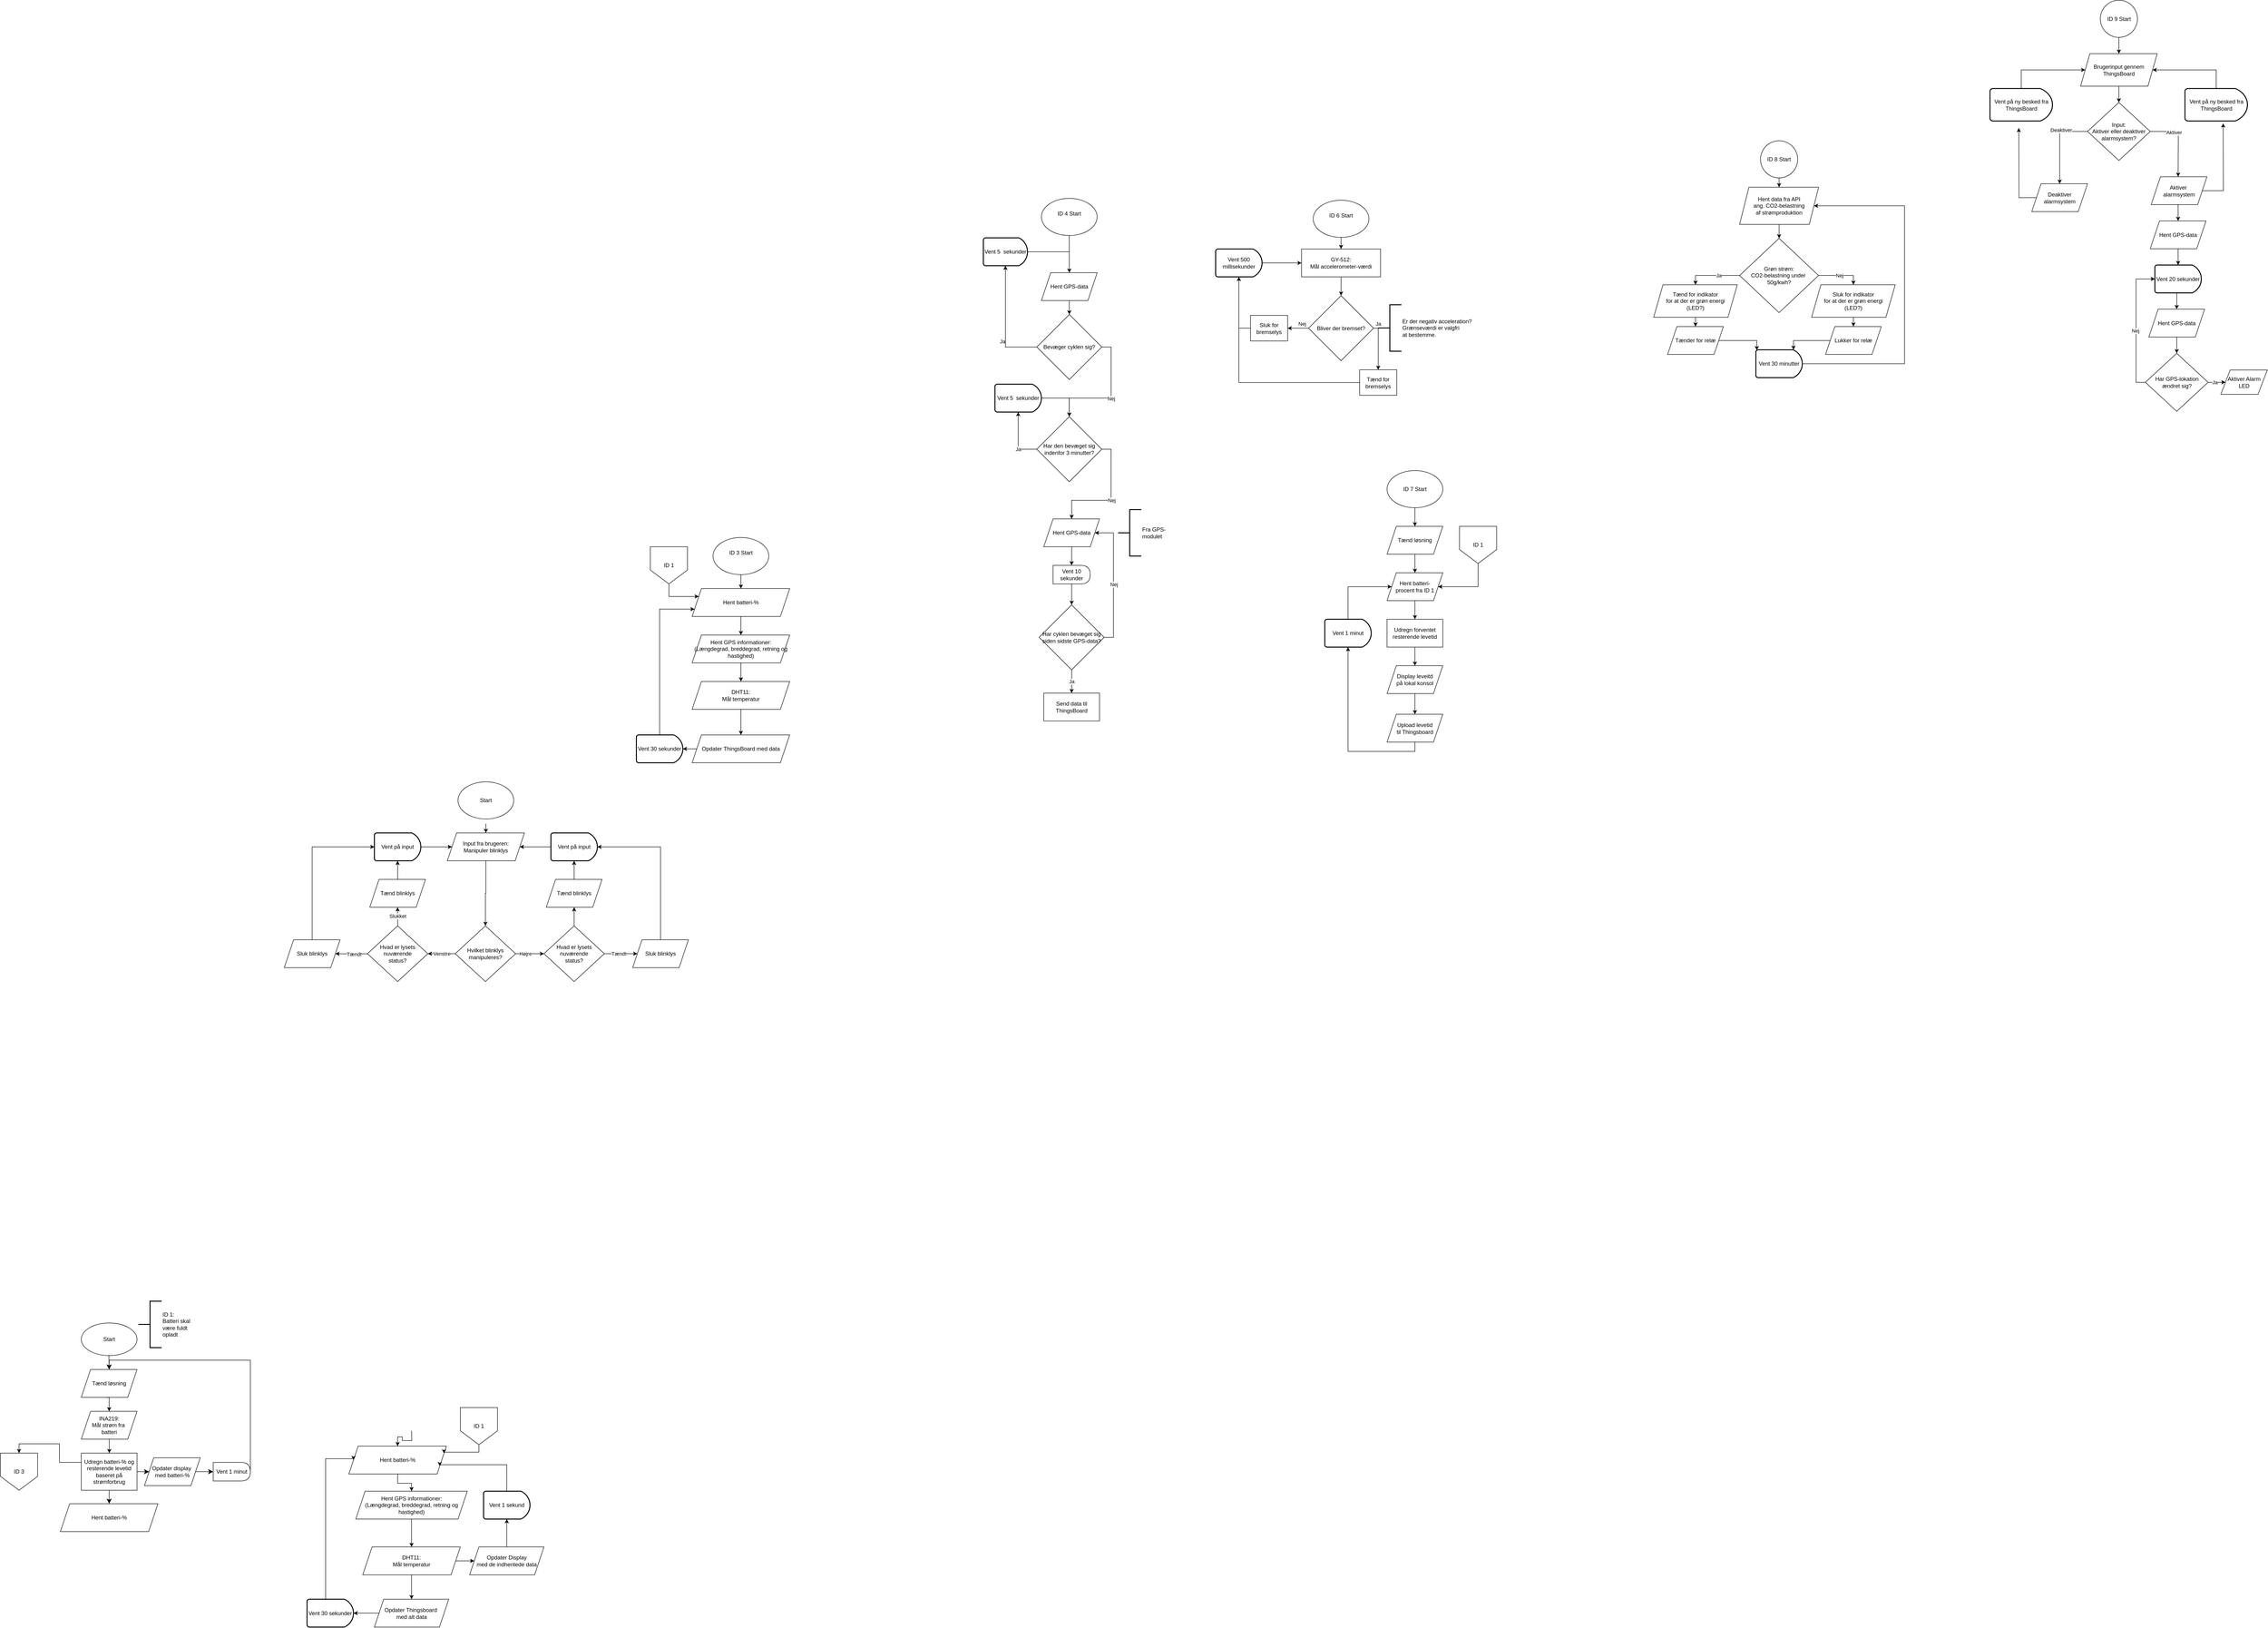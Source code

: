<mxfile version="25.0.3">
  <diagram name="Page-1" id="y_sWZ_x7SbPquPniz4W5">
    <mxGraphModel dx="1595" dy="1464" grid="0" gridSize="10" guides="1" tooltips="1" connect="1" arrows="1" fold="1" page="0" pageScale="1" pageWidth="827" pageHeight="1169" math="0" shadow="0">
      <root>
        <mxCell id="0" />
        <mxCell id="1" parent="0" />
        <mxCell id="JlzR4ddfC2bTD_WTWgm5-1" value="Start" style="ellipse;whiteSpace=wrap;html=1;" vertex="1" parent="1">
          <mxGeometry x="-217" y="2200" width="120" height="70" as="geometry" />
        </mxCell>
        <mxCell id="JlzR4ddfC2bTD_WTWgm5-2" value="&lt;div&gt;ID 1:&lt;br&gt;&lt;/div&gt;&lt;div&gt;Batteri skal&amp;nbsp;&lt;/div&gt;&lt;div&gt;være fuldt&amp;nbsp;&lt;/div&gt;&lt;div&gt;opladt&lt;/div&gt;" style="strokeWidth=2;html=1;shape=mxgraph.flowchart.annotation_2;align=left;labelPosition=right;pointerEvents=1;" vertex="1" parent="1">
          <mxGeometry x="-94" y="2153" width="50" height="100" as="geometry" />
        </mxCell>
        <mxCell id="JlzR4ddfC2bTD_WTWgm5-194" style="edgeStyle=orthogonalEdgeStyle;rounded=0;orthogonalLoop=1;jettySize=auto;html=1;exitX=1;exitY=0.5;exitDx=0;exitDy=0;entryX=0.5;entryY=0;entryDx=0;entryDy=0;fontSize=12;startSize=8;endSize=8;" edge="1" parent="1" source="JlzR4ddfC2bTD_WTWgm5-5" target="JlzR4ddfC2bTD_WTWgm5-14">
          <mxGeometry relative="1" as="geometry">
            <Array as="points">
              <mxPoint x="147" y="2280" />
              <mxPoint x="-157" y="2280" />
            </Array>
          </mxGeometry>
        </mxCell>
        <mxCell id="JlzR4ddfC2bTD_WTWgm5-5" value="Vent 1 minut" style="shape=delay;whiteSpace=wrap;html=1;" vertex="1" parent="1">
          <mxGeometry x="67" y="2500" width="80" height="40" as="geometry" />
        </mxCell>
        <mxCell id="JlzR4ddfC2bTD_WTWgm5-6" value="" style="edgeStyle=orthogonalEdgeStyle;rounded=0;orthogonalLoop=1;jettySize=auto;html=1;exitX=0.451;exitY=1.004;exitDx=0;exitDy=0;exitPerimeter=0;" edge="1" parent="1" source="JlzR4ddfC2bTD_WTWgm5-14">
          <mxGeometry relative="1" as="geometry">
            <mxPoint x="-157" y="2390" as="targetPoint" />
          </mxGeometry>
        </mxCell>
        <mxCell id="JlzR4ddfC2bTD_WTWgm5-7" value="" style="edgeStyle=orthogonalEdgeStyle;rounded=0;orthogonalLoop=1;jettySize=auto;html=1;" edge="1" parent="1" target="JlzR4ddfC2bTD_WTWgm5-11">
          <mxGeometry relative="1" as="geometry">
            <mxPoint x="-157" y="2450" as="sourcePoint" />
          </mxGeometry>
        </mxCell>
        <mxCell id="JlzR4ddfC2bTD_WTWgm5-10" style="edgeStyle=orthogonalEdgeStyle;rounded=0;orthogonalLoop=1;jettySize=auto;html=1;exitX=0;exitY=0.25;exitDx=0;exitDy=0;entryX=0.5;entryY=0;entryDx=0;entryDy=0;" edge="1" parent="1" source="JlzR4ddfC2bTD_WTWgm5-11" target="JlzR4ddfC2bTD_WTWgm5-17">
          <mxGeometry relative="1" as="geometry" />
        </mxCell>
        <mxCell id="JlzR4ddfC2bTD_WTWgm5-215" value="" style="edgeStyle=none;curved=1;rounded=0;orthogonalLoop=1;jettySize=auto;html=1;fontSize=12;startSize=8;endSize=8;" edge="1" parent="1" source="JlzR4ddfC2bTD_WTWgm5-11" target="JlzR4ddfC2bTD_WTWgm5-13">
          <mxGeometry relative="1" as="geometry" />
        </mxCell>
        <mxCell id="JlzR4ddfC2bTD_WTWgm5-218" style="edgeStyle=orthogonalEdgeStyle;rounded=0;orthogonalLoop=1;jettySize=auto;html=1;exitX=0.5;exitY=1;exitDx=0;exitDy=0;entryX=0.5;entryY=0;entryDx=0;entryDy=0;fontSize=12;startSize=8;endSize=8;" edge="1" parent="1" source="JlzR4ddfC2bTD_WTWgm5-11" target="JlzR4ddfC2bTD_WTWgm5-217">
          <mxGeometry relative="1" as="geometry" />
        </mxCell>
        <mxCell id="JlzR4ddfC2bTD_WTWgm5-11" value="Udregn batteri-% og resterende levetid baseret på strømforbrug" style="rounded=0;whiteSpace=wrap;html=1;" vertex="1" parent="1">
          <mxGeometry x="-217" y="2480" width="120" height="80" as="geometry" />
        </mxCell>
        <mxCell id="JlzR4ddfC2bTD_WTWgm5-12" value="INA219:&lt;br&gt;&lt;div&gt;Mål strøm fra&amp;nbsp;&lt;/div&gt;&lt;div&gt;batteri&lt;/div&gt;" style="shape=parallelogram;perimeter=parallelogramPerimeter;whiteSpace=wrap;html=1;fixedSize=1;" vertex="1" parent="1">
          <mxGeometry x="-217" y="2390" width="120" height="60" as="geometry" />
        </mxCell>
        <mxCell id="JlzR4ddfC2bTD_WTWgm5-216" value="" style="edgeStyle=none;curved=1;rounded=0;orthogonalLoop=1;jettySize=auto;html=1;fontSize=12;startSize=8;endSize=8;" edge="1" parent="1" source="JlzR4ddfC2bTD_WTWgm5-13" target="JlzR4ddfC2bTD_WTWgm5-5">
          <mxGeometry relative="1" as="geometry" />
        </mxCell>
        <mxCell id="JlzR4ddfC2bTD_WTWgm5-13" value="&lt;div&gt;Opdater display&amp;nbsp;&lt;/div&gt;&lt;div&gt;med batteri-%&lt;/div&gt;" style="shape=parallelogram;perimeter=parallelogramPerimeter;whiteSpace=wrap;html=1;fixedSize=1;" vertex="1" parent="1">
          <mxGeometry x="-81" y="2490" width="120" height="60" as="geometry" />
        </mxCell>
        <mxCell id="JlzR4ddfC2bTD_WTWgm5-14" value="Tænd løsning" style="shape=parallelogram;perimeter=parallelogramPerimeter;whiteSpace=wrap;html=1;fixedSize=1;" vertex="1" parent="1">
          <mxGeometry x="-217" y="2300" width="120" height="60" as="geometry" />
        </mxCell>
        <mxCell id="JlzR4ddfC2bTD_WTWgm5-15" value="" style="endArrow=classic;html=1;rounded=0;entryX=0.5;entryY=0;entryDx=0;entryDy=0;exitX=0.495;exitY=1.003;exitDx=0;exitDy=0;exitPerimeter=0;" edge="1" parent="1" source="JlzR4ddfC2bTD_WTWgm5-1" target="JlzR4ddfC2bTD_WTWgm5-14">
          <mxGeometry width="50" height="50" relative="1" as="geometry">
            <mxPoint x="-141" y="2340" as="sourcePoint" />
            <mxPoint x="-91" y="2290" as="targetPoint" />
          </mxGeometry>
        </mxCell>
        <mxCell id="JlzR4ddfC2bTD_WTWgm5-17" value="&lt;div&gt;ID 3&lt;/div&gt;" style="shape=offPageConnector;whiteSpace=wrap;html=1;" vertex="1" parent="1">
          <mxGeometry x="-391" y="2480" width="80" height="80" as="geometry" />
        </mxCell>
        <mxCell id="JlzR4ddfC2bTD_WTWgm5-37" value="" style="edgeStyle=orthogonalEdgeStyle;rounded=0;orthogonalLoop=1;jettySize=auto;html=1;" edge="1" parent="1" source="JlzR4ddfC2bTD_WTWgm5-38" target="JlzR4ddfC2bTD_WTWgm5-39">
          <mxGeometry relative="1" as="geometry" />
        </mxCell>
        <mxCell id="JlzR4ddfC2bTD_WTWgm5-38" value="ID 3 Start&lt;div&gt;&lt;br&gt;&lt;/div&gt;" style="ellipse;whiteSpace=wrap;html=1;" vertex="1" parent="1">
          <mxGeometry x="1143" y="509" width="120" height="80" as="geometry" />
        </mxCell>
        <mxCell id="JlzR4ddfC2bTD_WTWgm5-39" value="Hent batteri-%" style="shape=parallelogram;perimeter=parallelogramPerimeter;whiteSpace=wrap;html=1;fixedSize=1;rounded=0;" vertex="1" parent="1">
          <mxGeometry x="1098" y="619" width="210" height="60" as="geometry" />
        </mxCell>
        <mxCell id="JlzR4ddfC2bTD_WTWgm5-40" style="edgeStyle=orthogonalEdgeStyle;rounded=0;orthogonalLoop=1;jettySize=auto;html=1;entryX=0;entryY=0.75;entryDx=0;entryDy=0;exitX=0.5;exitY=0;exitDx=0;exitDy=0;exitPerimeter=0;" edge="1" parent="1" source="JlzR4ddfC2bTD_WTWgm5-47" target="JlzR4ddfC2bTD_WTWgm5-39">
          <mxGeometry relative="1" as="geometry">
            <Array as="points">
              <mxPoint x="1028" y="663" />
            </Array>
            <mxPoint x="998" y="1057" as="sourcePoint" />
            <mxPoint x="1083.25" y="673.25" as="targetPoint" />
          </mxGeometry>
        </mxCell>
        <mxCell id="JlzR4ddfC2bTD_WTWgm5-41" value="" style="edgeStyle=orthogonalEdgeStyle;rounded=0;orthogonalLoop=1;jettySize=auto;html=1;entryX=0.5;entryY=0;entryDx=0;entryDy=0;" edge="1" parent="1" source="JlzR4ddfC2bTD_WTWgm5-42" target="JlzR4ddfC2bTD_WTWgm5-49">
          <mxGeometry relative="1" as="geometry">
            <mxPoint x="1203" y="919" as="targetPoint" />
          </mxGeometry>
        </mxCell>
        <mxCell id="JlzR4ddfC2bTD_WTWgm5-42" value="&lt;div&gt;DHT11:&lt;/div&gt;&lt;div&gt;Mål temperatur&lt;br&gt;&lt;/div&gt;" style="shape=parallelogram;perimeter=parallelogramPerimeter;whiteSpace=wrap;html=1;fixedSize=1;rounded=0;" vertex="1" parent="1">
          <mxGeometry x="1098" y="819" width="210" height="60" as="geometry" />
        </mxCell>
        <mxCell id="JlzR4ddfC2bTD_WTWgm5-43" style="edgeStyle=orthogonalEdgeStyle;rounded=0;orthogonalLoop=1;jettySize=auto;html=1;exitX=0.5;exitY=1;exitDx=0;exitDy=0;entryX=0;entryY=0.25;entryDx=0;entryDy=0;" edge="1" parent="1" source="JlzR4ddfC2bTD_WTWgm5-44" target="JlzR4ddfC2bTD_WTWgm5-39">
          <mxGeometry relative="1" as="geometry">
            <Array as="points">
              <mxPoint x="1048" y="636" />
            </Array>
          </mxGeometry>
        </mxCell>
        <mxCell id="JlzR4ddfC2bTD_WTWgm5-44" value="ID 1" style="shape=offPageConnector;whiteSpace=wrap;html=1;" vertex="1" parent="1">
          <mxGeometry x="1008" y="529" width="80" height="80" as="geometry" />
        </mxCell>
        <mxCell id="JlzR4ddfC2bTD_WTWgm5-45" value="" style="edgeStyle=orthogonalEdgeStyle;rounded=0;orthogonalLoop=1;jettySize=auto;html=1;" edge="1" parent="1" source="JlzR4ddfC2bTD_WTWgm5-46" target="JlzR4ddfC2bTD_WTWgm5-42">
          <mxGeometry relative="1" as="geometry" />
        </mxCell>
        <mxCell id="JlzR4ddfC2bTD_WTWgm5-46" value="Hent GPS informationer:&lt;br&gt;(Længdegrad, breddegrad, retning og hastighed)" style="shape=parallelogram;perimeter=parallelogramPerimeter;whiteSpace=wrap;html=1;fixedSize=1;" vertex="1" parent="1">
          <mxGeometry x="1098" y="719" width="210" height="60" as="geometry" />
        </mxCell>
        <mxCell id="JlzR4ddfC2bTD_WTWgm5-47" value="Vent 30 sekunder" style="strokeWidth=2;html=1;shape=mxgraph.flowchart.delay;whiteSpace=wrap;" vertex="1" parent="1">
          <mxGeometry x="978" y="934" width="100" height="60" as="geometry" />
        </mxCell>
        <mxCell id="JlzR4ddfC2bTD_WTWgm5-48" value="" style="edgeStyle=orthogonalEdgeStyle;rounded=0;orthogonalLoop=1;jettySize=auto;html=1;" edge="1" parent="1" source="JlzR4ddfC2bTD_WTWgm5-39" target="JlzR4ddfC2bTD_WTWgm5-46">
          <mxGeometry relative="1" as="geometry" />
        </mxCell>
        <mxCell id="JlzR4ddfC2bTD_WTWgm5-49" value="Opdater ThingsBoard med data" style="shape=parallelogram;perimeter=parallelogramPerimeter;whiteSpace=wrap;html=1;fixedSize=1;rounded=0;" vertex="1" parent="1">
          <mxGeometry x="1098" y="934" width="210" height="60" as="geometry" />
        </mxCell>
        <mxCell id="JlzR4ddfC2bTD_WTWgm5-50" style="edgeStyle=orthogonalEdgeStyle;rounded=0;orthogonalLoop=1;jettySize=auto;html=1;exitX=0;exitY=0.5;exitDx=0;exitDy=0;entryX=1;entryY=0.5;entryDx=0;entryDy=0;entryPerimeter=0;" edge="1" parent="1" source="JlzR4ddfC2bTD_WTWgm5-49" target="JlzR4ddfC2bTD_WTWgm5-47">
          <mxGeometry relative="1" as="geometry" />
        </mxCell>
        <mxCell id="JlzR4ddfC2bTD_WTWgm5-51" style="edgeStyle=orthogonalEdgeStyle;rounded=0;orthogonalLoop=1;jettySize=auto;html=1;exitX=0;exitY=0.5;exitDx=0;exitDy=0;entryX=0;entryY=0.5;entryDx=0;entryDy=0;" edge="1" parent="1">
          <mxGeometry relative="1" as="geometry">
            <mxPoint x="-66" y="1348" as="sourcePoint" />
            <Array as="points">
              <mxPoint x="-86" y="1348" />
              <mxPoint x="-86" y="983" />
            </Array>
          </mxGeometry>
        </mxCell>
        <mxCell id="JlzR4ddfC2bTD_WTWgm5-52" style="edgeStyle=orthogonalEdgeStyle;rounded=0;orthogonalLoop=1;jettySize=auto;html=1;exitX=0;exitY=0.5;exitDx=0;exitDy=0;entryX=0;entryY=0.5;entryDx=0;entryDy=0;" edge="1" parent="1">
          <mxGeometry relative="1" as="geometry">
            <mxPoint x="-66" y="1563" as="sourcePoint" />
            <Array as="points">
              <mxPoint x="-86" y="1563" />
              <mxPoint x="-86" y="983" />
            </Array>
          </mxGeometry>
        </mxCell>
        <mxCell id="JlzR4ddfC2bTD_WTWgm5-53" style="edgeStyle=orthogonalEdgeStyle;rounded=0;orthogonalLoop=1;jettySize=auto;html=1;exitX=0;exitY=0.5;exitDx=0;exitDy=0;entryX=0;entryY=0.5;entryDx=0;entryDy=0;" edge="1" parent="1">
          <mxGeometry relative="1" as="geometry">
            <mxPoint x="-66" y="1133" as="sourcePoint" />
            <Array as="points">
              <mxPoint x="-86" y="1133" />
              <mxPoint x="-86" y="983" />
            </Array>
          </mxGeometry>
        </mxCell>
        <mxCell id="JlzR4ddfC2bTD_WTWgm5-54" value="" style="edgeStyle=orthogonalEdgeStyle;rounded=0;orthogonalLoop=1;jettySize=auto;html=1;entryX=0.5;entryY=0;entryDx=0;entryDy=0;exitX=0.5;exitY=1;exitDx=0;exitDy=0;" edge="1" parent="1" source="JlzR4ddfC2bTD_WTWgm5-82" target="JlzR4ddfC2bTD_WTWgm5-58">
          <mxGeometry relative="1" as="geometry">
            <mxPoint x="1909.92" y="-56" as="targetPoint" />
            <mxPoint x="1909.9" y="-11" as="sourcePoint" />
          </mxGeometry>
        </mxCell>
        <mxCell id="JlzR4ddfC2bTD_WTWgm5-55" value="&lt;div&gt;ID 4 Start&lt;/div&gt;&lt;div&gt;&lt;br&gt;&lt;/div&gt;" style="ellipse;whiteSpace=wrap;html=1;" vertex="1" parent="1">
          <mxGeometry x="1849.92" y="-221" width="120" height="80" as="geometry" />
        </mxCell>
        <mxCell id="JlzR4ddfC2bTD_WTWgm5-56" style="edgeStyle=orthogonalEdgeStyle;rounded=0;orthogonalLoop=1;jettySize=auto;html=1;exitX=1;exitY=0.5;exitDx=0;exitDy=0;entryX=0.5;entryY=0;entryDx=0;entryDy=0;" edge="1" parent="1" source="JlzR4ddfC2bTD_WTWgm5-58" target="JlzR4ddfC2bTD_WTWgm5-68">
          <mxGeometry relative="1" as="geometry">
            <mxPoint x="1909.92" y="229" as="targetPoint" />
          </mxGeometry>
        </mxCell>
        <mxCell id="JlzR4ddfC2bTD_WTWgm5-57" value="Nej" style="edgeLabel;html=1;align=center;verticalAlign=middle;resizable=0;points=[];" vertex="1" connectable="0" parent="JlzR4ddfC2bTD_WTWgm5-56">
          <mxGeometry x="-0.198" y="-2" relative="1" as="geometry">
            <mxPoint x="2" y="26" as="offset" />
          </mxGeometry>
        </mxCell>
        <mxCell id="JlzR4ddfC2bTD_WTWgm5-58" value="Bevæger cyklen sig?" style="rhombus;whiteSpace=wrap;html=1;" vertex="1" parent="1">
          <mxGeometry x="1840" y="29" width="140" height="140" as="geometry" />
        </mxCell>
        <mxCell id="JlzR4ddfC2bTD_WTWgm5-59" value="Vent 5&amp;nbsp; sekunder" style="strokeWidth=2;html=1;shape=mxgraph.flowchart.delay;whiteSpace=wrap;" vertex="1" parent="1">
          <mxGeometry x="1725" y="-136" width="95" height="60" as="geometry" />
        </mxCell>
        <mxCell id="JlzR4ddfC2bTD_WTWgm5-60" style="edgeStyle=orthogonalEdgeStyle;rounded=0;orthogonalLoop=1;jettySize=auto;html=1;exitX=0;exitY=0.5;exitDx=0;exitDy=0;entryX=0.5;entryY=1;entryDx=0;entryDy=0;entryPerimeter=0;" edge="1" parent="1" source="JlzR4ddfC2bTD_WTWgm5-58" target="JlzR4ddfC2bTD_WTWgm5-59">
          <mxGeometry relative="1" as="geometry" />
        </mxCell>
        <mxCell id="JlzR4ddfC2bTD_WTWgm5-61" value="&lt;div&gt;Ja&lt;/div&gt;" style="edgeLabel;html=1;align=center;verticalAlign=middle;resizable=0;points=[];" vertex="1" connectable="0" parent="JlzR4ddfC2bTD_WTWgm5-60">
          <mxGeometry x="-0.34" relative="1" as="geometry">
            <mxPoint x="-7" as="offset" />
          </mxGeometry>
        </mxCell>
        <mxCell id="JlzR4ddfC2bTD_WTWgm5-62" style="edgeStyle=orthogonalEdgeStyle;rounded=0;orthogonalLoop=1;jettySize=auto;html=1;exitX=1;exitY=0.5;exitDx=0;exitDy=0;exitPerimeter=0;entryX=0.5;entryY=0;entryDx=0;entryDy=0;" edge="1" parent="1" source="JlzR4ddfC2bTD_WTWgm5-63" target="JlzR4ddfC2bTD_WTWgm5-68">
          <mxGeometry relative="1" as="geometry">
            <mxPoint x="1910" y="344" as="targetPoint" />
          </mxGeometry>
        </mxCell>
        <mxCell id="JlzR4ddfC2bTD_WTWgm5-63" value="Vent 5&amp;nbsp; sekunder" style="strokeWidth=2;html=1;shape=mxgraph.flowchart.delay;whiteSpace=wrap;" vertex="1" parent="1">
          <mxGeometry x="1749.92" y="179" width="100" height="60" as="geometry" />
        </mxCell>
        <mxCell id="JlzR4ddfC2bTD_WTWgm5-64" style="edgeStyle=orthogonalEdgeStyle;rounded=0;orthogonalLoop=1;jettySize=auto;html=1;exitX=0;exitY=0.5;exitDx=0;exitDy=0;entryX=0.5;entryY=1;entryDx=0;entryDy=0;entryPerimeter=0;" edge="1" parent="1" source="JlzR4ddfC2bTD_WTWgm5-68" target="JlzR4ddfC2bTD_WTWgm5-63">
          <mxGeometry relative="1" as="geometry">
            <mxPoint x="1842.42" y="296.5" as="sourcePoint" />
          </mxGeometry>
        </mxCell>
        <mxCell id="JlzR4ddfC2bTD_WTWgm5-65" value="Ja" style="edgeLabel;html=1;align=center;verticalAlign=middle;resizable=0;points=[];" vertex="1" connectable="0" parent="JlzR4ddfC2bTD_WTWgm5-64">
          <mxGeometry x="0.06" y="1" relative="1" as="geometry">
            <mxPoint x="1" y="23" as="offset" />
          </mxGeometry>
        </mxCell>
        <mxCell id="JlzR4ddfC2bTD_WTWgm5-66" style="edgeStyle=orthogonalEdgeStyle;rounded=0;orthogonalLoop=1;jettySize=auto;html=1;exitX=1;exitY=0.5;exitDx=0;exitDy=0;entryX=0.5;entryY=0;entryDx=0;entryDy=0;" edge="1" parent="1" source="JlzR4ddfC2bTD_WTWgm5-68" target="JlzR4ddfC2bTD_WTWgm5-70">
          <mxGeometry relative="1" as="geometry">
            <mxPoint x="1909.92" y="466.5" as="targetPoint" />
          </mxGeometry>
        </mxCell>
        <mxCell id="JlzR4ddfC2bTD_WTWgm5-67" value="Nej" style="edgeLabel;html=1;align=center;verticalAlign=middle;resizable=0;points=[];" vertex="1" connectable="0" parent="JlzR4ddfC2bTD_WTWgm5-66">
          <mxGeometry x="0.17" y="1" relative="1" as="geometry">
            <mxPoint x="20" y="-1" as="offset" />
          </mxGeometry>
        </mxCell>
        <mxCell id="JlzR4ddfC2bTD_WTWgm5-68" value="Har den bevæget sig indenfor 3 minutter?" style="rhombus;whiteSpace=wrap;html=1;" vertex="1" parent="1">
          <mxGeometry x="1839.92" y="249" width="140" height="140" as="geometry" />
        </mxCell>
        <mxCell id="JlzR4ddfC2bTD_WTWgm5-69" style="edgeStyle=orthogonalEdgeStyle;rounded=0;orthogonalLoop=1;jettySize=auto;html=1;exitX=0.5;exitY=1;exitDx=0;exitDy=0;entryX=0.5;entryY=0;entryDx=0;entryDy=0;" edge="1" parent="1" source="JlzR4ddfC2bTD_WTWgm5-70" target="JlzR4ddfC2bTD_WTWgm5-72">
          <mxGeometry relative="1" as="geometry" />
        </mxCell>
        <mxCell id="JlzR4ddfC2bTD_WTWgm5-70" value="Hent GPS-data" style="shape=parallelogram;perimeter=parallelogramPerimeter;whiteSpace=wrap;html=1;fixedSize=1;" vertex="1" parent="1">
          <mxGeometry x="1855" y="469" width="120" height="60" as="geometry" />
        </mxCell>
        <mxCell id="JlzR4ddfC2bTD_WTWgm5-71" style="edgeStyle=orthogonalEdgeStyle;rounded=0;orthogonalLoop=1;jettySize=auto;html=1;exitX=0.5;exitY=1;exitDx=0;exitDy=0;entryX=0.5;entryY=0;entryDx=0;entryDy=0;" edge="1" parent="1" source="JlzR4ddfC2bTD_WTWgm5-72" target="JlzR4ddfC2bTD_WTWgm5-77">
          <mxGeometry relative="1" as="geometry" />
        </mxCell>
        <mxCell id="JlzR4ddfC2bTD_WTWgm5-72" value="Vent 10 sekunder" style="shape=delay;whiteSpace=wrap;html=1;" vertex="1" parent="1">
          <mxGeometry x="1875" y="569" width="80" height="40" as="geometry" />
        </mxCell>
        <mxCell id="JlzR4ddfC2bTD_WTWgm5-73" style="edgeStyle=orthogonalEdgeStyle;rounded=0;orthogonalLoop=1;jettySize=auto;html=1;exitX=1;exitY=0.5;exitDx=0;exitDy=0;entryX=1;entryY=0.5;entryDx=0;entryDy=0;" edge="1" parent="1" source="JlzR4ddfC2bTD_WTWgm5-77" target="JlzR4ddfC2bTD_WTWgm5-70">
          <mxGeometry relative="1" as="geometry">
            <Array as="points">
              <mxPoint x="2005" y="724" />
              <mxPoint x="2005" y="499" />
            </Array>
          </mxGeometry>
        </mxCell>
        <mxCell id="JlzR4ddfC2bTD_WTWgm5-74" value="Nej" style="edgeLabel;html=1;align=center;verticalAlign=middle;resizable=0;points=[];" vertex="1" connectable="0" parent="JlzR4ddfC2bTD_WTWgm5-73">
          <mxGeometry x="-0.055" y="-1" relative="1" as="geometry">
            <mxPoint as="offset" />
          </mxGeometry>
        </mxCell>
        <mxCell id="JlzR4ddfC2bTD_WTWgm5-75" style="edgeStyle=orthogonalEdgeStyle;rounded=0;orthogonalLoop=1;jettySize=auto;html=1;exitX=0.5;exitY=1;exitDx=0;exitDy=0;entryX=0.5;entryY=0;entryDx=0;entryDy=0;" edge="1" parent="1" source="JlzR4ddfC2bTD_WTWgm5-77" target="JlzR4ddfC2bTD_WTWgm5-78">
          <mxGeometry relative="1" as="geometry" />
        </mxCell>
        <mxCell id="JlzR4ddfC2bTD_WTWgm5-76" value="Ja" style="edgeLabel;html=1;align=center;verticalAlign=middle;resizable=0;points=[];" vertex="1" connectable="0" parent="JlzR4ddfC2bTD_WTWgm5-75">
          <mxGeometry x="-0.008" relative="1" as="geometry">
            <mxPoint as="offset" />
          </mxGeometry>
        </mxCell>
        <mxCell id="JlzR4ddfC2bTD_WTWgm5-77" value="Har cyklen bevæget sig siden sidste GPS-data?" style="rhombus;whiteSpace=wrap;html=1;" vertex="1" parent="1">
          <mxGeometry x="1845" y="654" width="140" height="140" as="geometry" />
        </mxCell>
        <mxCell id="JlzR4ddfC2bTD_WTWgm5-78" value="&lt;div&gt;Send data til&lt;/div&gt;&lt;div&gt;ThingsBoard&lt;br&gt;&lt;/div&gt;" style="rounded=0;whiteSpace=wrap;html=1;" vertex="1" parent="1">
          <mxGeometry x="1855" y="844" width="120" height="60" as="geometry" />
        </mxCell>
        <mxCell id="JlzR4ddfC2bTD_WTWgm5-79" value="&lt;div&gt;Fra GPS-&lt;/div&gt;&lt;div&gt;modulet&lt;/div&gt;" style="strokeWidth=2;html=1;shape=mxgraph.flowchart.annotation_2;align=left;labelPosition=right;pointerEvents=1;" vertex="1" parent="1">
          <mxGeometry x="2015" y="449" width="50" height="100" as="geometry" />
        </mxCell>
        <mxCell id="JlzR4ddfC2bTD_WTWgm5-80" value="" style="edgeStyle=orthogonalEdgeStyle;rounded=0;orthogonalLoop=1;jettySize=auto;html=1;entryX=0.5;entryY=0;entryDx=0;entryDy=0;" edge="1" parent="1" source="JlzR4ddfC2bTD_WTWgm5-55" target="JlzR4ddfC2bTD_WTWgm5-82">
          <mxGeometry relative="1" as="geometry">
            <mxPoint x="1909.92" y="-71" as="targetPoint" />
            <mxPoint x="1910" y="-86" as="sourcePoint" />
            <Array as="points">
              <mxPoint x="1910" y="-61" />
            </Array>
          </mxGeometry>
        </mxCell>
        <mxCell id="JlzR4ddfC2bTD_WTWgm5-81" value="" style="endArrow=none;html=1;rounded=0;fontSize=12;startSize=8;endSize=8;curved=1;exitX=1;exitY=0.5;exitDx=0;exitDy=0;exitPerimeter=0;" edge="1" parent="1" source="JlzR4ddfC2bTD_WTWgm5-59">
          <mxGeometry width="50" height="50" relative="1" as="geometry">
            <mxPoint x="1940" y="94" as="sourcePoint" />
            <mxPoint x="1910" y="-106" as="targetPoint" />
          </mxGeometry>
        </mxCell>
        <mxCell id="JlzR4ddfC2bTD_WTWgm5-82" value="Hent GPS-data" style="shape=parallelogram;perimeter=parallelogramPerimeter;whiteSpace=wrap;html=1;fixedSize=1;" vertex="1" parent="1">
          <mxGeometry x="1850" y="-61" width="120" height="60" as="geometry" />
        </mxCell>
        <mxCell id="JlzR4ddfC2bTD_WTWgm5-83" value="" style="edgeStyle=orthogonalEdgeStyle;rounded=0;orthogonalLoop=1;jettySize=auto;html=1;" edge="1" parent="1" source="JlzR4ddfC2bTD_WTWgm5-84" target="JlzR4ddfC2bTD_WTWgm5-86">
          <mxGeometry relative="1" as="geometry" />
        </mxCell>
        <mxCell id="JlzR4ddfC2bTD_WTWgm5-84" value="ID 6 Start&lt;div&gt;&lt;br&gt;&lt;/div&gt;" style="ellipse;whiteSpace=wrap;html=1;" vertex="1" parent="1">
          <mxGeometry x="2435" y="-217" width="120" height="80" as="geometry" />
        </mxCell>
        <mxCell id="JlzR4ddfC2bTD_WTWgm5-85" value="" style="edgeStyle=orthogonalEdgeStyle;rounded=0;orthogonalLoop=1;jettySize=auto;html=1;" edge="1" parent="1" source="JlzR4ddfC2bTD_WTWgm5-86" target="JlzR4ddfC2bTD_WTWgm5-91">
          <mxGeometry relative="1" as="geometry" />
        </mxCell>
        <mxCell id="JlzR4ddfC2bTD_WTWgm5-86" value="&lt;div&gt;GY-512:&lt;/div&gt;&lt;div&gt;Mål accelerometer-værdi&lt;br&gt;&lt;/div&gt;" style="rounded=0;whiteSpace=wrap;html=1;" vertex="1" parent="1">
          <mxGeometry x="2410" y="-112" width="170" height="60" as="geometry" />
        </mxCell>
        <mxCell id="JlzR4ddfC2bTD_WTWgm5-87" value="" style="edgeStyle=orthogonalEdgeStyle;rounded=0;orthogonalLoop=1;jettySize=auto;html=1;" edge="1" parent="1" source="JlzR4ddfC2bTD_WTWgm5-91" target="JlzR4ddfC2bTD_WTWgm5-95">
          <mxGeometry relative="1" as="geometry">
            <Array as="points">
              <mxPoint x="2405" y="58" />
              <mxPoint x="2405" y="59" />
            </Array>
          </mxGeometry>
        </mxCell>
        <mxCell id="JlzR4ddfC2bTD_WTWgm5-88" value="Nej" style="edgeLabel;html=1;align=center;verticalAlign=middle;resizable=0;points=[];" vertex="1" connectable="0" parent="JlzR4ddfC2bTD_WTWgm5-87">
          <mxGeometry x="-0.13" y="-5" relative="1" as="geometry">
            <mxPoint x="5" y="-5" as="offset" />
          </mxGeometry>
        </mxCell>
        <mxCell id="JlzR4ddfC2bTD_WTWgm5-89" style="edgeStyle=orthogonalEdgeStyle;rounded=0;orthogonalLoop=1;jettySize=auto;html=1;" edge="1" parent="1" source="JlzR4ddfC2bTD_WTWgm5-91" target="JlzR4ddfC2bTD_WTWgm5-96">
          <mxGeometry relative="1" as="geometry">
            <Array as="points">
              <mxPoint x="2575" y="59" />
            </Array>
          </mxGeometry>
        </mxCell>
        <mxCell id="JlzR4ddfC2bTD_WTWgm5-90" value="Ja" style="edgeLabel;html=1;align=center;verticalAlign=middle;resizable=0;points=[];" vertex="1" connectable="0" parent="JlzR4ddfC2bTD_WTWgm5-89">
          <mxGeometry x="0.248" y="2" relative="1" as="geometry">
            <mxPoint x="-2" y="-62" as="offset" />
          </mxGeometry>
        </mxCell>
        <mxCell id="JlzR4ddfC2bTD_WTWgm5-91" value="Bliver der bremset?" style="rhombus;whiteSpace=wrap;html=1;" vertex="1" parent="1">
          <mxGeometry x="2425" y="-11.5" width="140" height="140" as="geometry" />
        </mxCell>
        <mxCell id="JlzR4ddfC2bTD_WTWgm5-92" style="edgeStyle=orthogonalEdgeStyle;rounded=0;orthogonalLoop=1;jettySize=auto;html=1;entryX=0;entryY=0.5;entryDx=0;entryDy=0;" edge="1" parent="1" source="JlzR4ddfC2bTD_WTWgm5-93" target="JlzR4ddfC2bTD_WTWgm5-86">
          <mxGeometry relative="1" as="geometry" />
        </mxCell>
        <mxCell id="JlzR4ddfC2bTD_WTWgm5-93" value="Vent 500 millisekunder" style="strokeWidth=2;html=1;shape=mxgraph.flowchart.delay;whiteSpace=wrap;" vertex="1" parent="1">
          <mxGeometry x="2225" y="-112" width="100" height="60" as="geometry" />
        </mxCell>
        <mxCell id="JlzR4ddfC2bTD_WTWgm5-94" value="&lt;div&gt;Er der negativ acceleration?&lt;/div&gt;&lt;div&gt;Grænseværdi er valgfri&lt;/div&gt;&lt;div&gt;at bestemme.&lt;br&gt;&lt;/div&gt;" style="strokeWidth=2;html=1;shape=mxgraph.flowchart.annotation_2;align=left;labelPosition=right;pointerEvents=1;" vertex="1" parent="1">
          <mxGeometry x="2575" y="8" width="50" height="100" as="geometry" />
        </mxCell>
        <mxCell id="JlzR4ddfC2bTD_WTWgm5-95" value="Sluk for bremselys" style="rounded=0;whiteSpace=wrap;html=1;" vertex="1" parent="1">
          <mxGeometry x="2300" y="31" width="80" height="55" as="geometry" />
        </mxCell>
        <mxCell id="JlzR4ddfC2bTD_WTWgm5-96" value="Tænd for bremselys" style="rounded=0;whiteSpace=wrap;html=1;" vertex="1" parent="1">
          <mxGeometry x="2535" y="148" width="80" height="55" as="geometry" />
        </mxCell>
        <mxCell id="JlzR4ddfC2bTD_WTWgm5-97" style="edgeStyle=orthogonalEdgeStyle;rounded=0;orthogonalLoop=1;jettySize=auto;html=1;entryX=0.5;entryY=1;entryDx=0;entryDy=0;entryPerimeter=0;" edge="1" parent="1" source="JlzR4ddfC2bTD_WTWgm5-96" target="JlzR4ddfC2bTD_WTWgm5-93">
          <mxGeometry relative="1" as="geometry" />
        </mxCell>
        <mxCell id="JlzR4ddfC2bTD_WTWgm5-98" style="edgeStyle=orthogonalEdgeStyle;rounded=0;orthogonalLoop=1;jettySize=auto;html=1;entryX=0.5;entryY=1;entryDx=0;entryDy=0;entryPerimeter=0;" edge="1" parent="1" source="JlzR4ddfC2bTD_WTWgm5-95" target="JlzR4ddfC2bTD_WTWgm5-93">
          <mxGeometry relative="1" as="geometry">
            <Array as="points">
              <mxPoint x="2275" y="59" />
            </Array>
          </mxGeometry>
        </mxCell>
        <mxCell id="JlzR4ddfC2bTD_WTWgm5-99" value="" style="edgeStyle=orthogonalEdgeStyle;rounded=0;orthogonalLoop=1;jettySize=auto;html=1;" edge="1" parent="1" source="JlzR4ddfC2bTD_WTWgm5-100" target="JlzR4ddfC2bTD_WTWgm5-102">
          <mxGeometry relative="1" as="geometry" />
        </mxCell>
        <mxCell id="JlzR4ddfC2bTD_WTWgm5-100" value="ID 7 Start" style="ellipse;whiteSpace=wrap;html=1;" vertex="1" parent="1">
          <mxGeometry x="2594" y="365" width="120" height="80" as="geometry" />
        </mxCell>
        <mxCell id="JlzR4ddfC2bTD_WTWgm5-101" value="" style="edgeStyle=orthogonalEdgeStyle;rounded=0;orthogonalLoop=1;jettySize=auto;html=1;" edge="1" parent="1" source="JlzR4ddfC2bTD_WTWgm5-102" target="JlzR4ddfC2bTD_WTWgm5-104">
          <mxGeometry relative="1" as="geometry" />
        </mxCell>
        <mxCell id="JlzR4ddfC2bTD_WTWgm5-102" value="&lt;div&gt;Tænd løsning&lt;br&gt;&lt;/div&gt;" style="shape=parallelogram;perimeter=parallelogramPerimeter;whiteSpace=wrap;html=1;fixedSize=1;" vertex="1" parent="1">
          <mxGeometry x="2594" y="485" width="120" height="60" as="geometry" />
        </mxCell>
        <mxCell id="JlzR4ddfC2bTD_WTWgm5-103" value="" style="edgeStyle=orthogonalEdgeStyle;rounded=0;orthogonalLoop=1;jettySize=auto;html=1;" edge="1" parent="1" source="JlzR4ddfC2bTD_WTWgm5-104" target="JlzR4ddfC2bTD_WTWgm5-108">
          <mxGeometry relative="1" as="geometry" />
        </mxCell>
        <mxCell id="JlzR4ddfC2bTD_WTWgm5-104" value="&lt;div&gt;Hent batteri-&lt;/div&gt;&lt;div&gt;procent fra ID 1&lt;br&gt;&lt;/div&gt;" style="shape=parallelogram;perimeter=parallelogramPerimeter;whiteSpace=wrap;html=1;fixedSize=1;" vertex="1" parent="1">
          <mxGeometry x="2594" y="585" width="120" height="60" as="geometry" />
        </mxCell>
        <mxCell id="JlzR4ddfC2bTD_WTWgm5-105" style="edgeStyle=orthogonalEdgeStyle;rounded=0;orthogonalLoop=1;jettySize=auto;html=1;exitX=0.5;exitY=1;exitDx=0;exitDy=0;entryX=1;entryY=0.5;entryDx=0;entryDy=0;" edge="1" parent="1" source="JlzR4ddfC2bTD_WTWgm5-106" target="JlzR4ddfC2bTD_WTWgm5-104">
          <mxGeometry relative="1" as="geometry">
            <Array as="points">
              <mxPoint x="2790" y="615" />
            </Array>
          </mxGeometry>
        </mxCell>
        <mxCell id="JlzR4ddfC2bTD_WTWgm5-106" value="ID 1" style="shape=offPageConnector;whiteSpace=wrap;html=1;" vertex="1" parent="1">
          <mxGeometry x="2750" y="485" width="80" height="80" as="geometry" />
        </mxCell>
        <mxCell id="JlzR4ddfC2bTD_WTWgm5-107" value="" style="edgeStyle=orthogonalEdgeStyle;rounded=0;orthogonalLoop=1;jettySize=auto;html=1;" edge="1" parent="1" source="JlzR4ddfC2bTD_WTWgm5-108" target="JlzR4ddfC2bTD_WTWgm5-110">
          <mxGeometry relative="1" as="geometry" />
        </mxCell>
        <mxCell id="JlzR4ddfC2bTD_WTWgm5-108" value="Udregn forventet resterende levetid" style="rounded=0;whiteSpace=wrap;html=1;" vertex="1" parent="1">
          <mxGeometry x="2594" y="685" width="120" height="60" as="geometry" />
        </mxCell>
        <mxCell id="JlzR4ddfC2bTD_WTWgm5-109" value="" style="edgeStyle=orthogonalEdgeStyle;rounded=0;orthogonalLoop=1;jettySize=auto;html=1;" edge="1" parent="1" source="JlzR4ddfC2bTD_WTWgm5-110" target="JlzR4ddfC2bTD_WTWgm5-111">
          <mxGeometry relative="1" as="geometry" />
        </mxCell>
        <mxCell id="JlzR4ddfC2bTD_WTWgm5-110" value="&lt;div&gt;Display leveitd&lt;/div&gt;&lt;div&gt;på lokal konsol&lt;br&gt;&lt;/div&gt;" style="shape=parallelogram;perimeter=parallelogramPerimeter;whiteSpace=wrap;html=1;fixedSize=1;" vertex="1" parent="1">
          <mxGeometry x="2594" y="785" width="120" height="60" as="geometry" />
        </mxCell>
        <mxCell id="JlzR4ddfC2bTD_WTWgm5-111" value="&lt;div&gt;Upload levetid&lt;/div&gt;&lt;div&gt;til Thingsboard&lt;br&gt;&lt;/div&gt;" style="shape=parallelogram;perimeter=parallelogramPerimeter;whiteSpace=wrap;html=1;fixedSize=1;" vertex="1" parent="1">
          <mxGeometry x="2594" y="889.5" width="120" height="60" as="geometry" />
        </mxCell>
        <mxCell id="JlzR4ddfC2bTD_WTWgm5-112" style="edgeStyle=orthogonalEdgeStyle;rounded=0;orthogonalLoop=1;jettySize=auto;html=1;exitX=0.5;exitY=0;exitDx=0;exitDy=0;exitPerimeter=0;entryX=0;entryY=0.5;entryDx=0;entryDy=0;" edge="1" parent="1" source="JlzR4ddfC2bTD_WTWgm5-113" target="JlzR4ddfC2bTD_WTWgm5-104">
          <mxGeometry relative="1" as="geometry">
            <Array as="points">
              <mxPoint x="2510" y="615" />
            </Array>
          </mxGeometry>
        </mxCell>
        <mxCell id="JlzR4ddfC2bTD_WTWgm5-113" value="Vent 1 minut" style="strokeWidth=2;html=1;shape=mxgraph.flowchart.delay;whiteSpace=wrap;" vertex="1" parent="1">
          <mxGeometry x="2460" y="685" width="100" height="60" as="geometry" />
        </mxCell>
        <mxCell id="JlzR4ddfC2bTD_WTWgm5-114" style="edgeStyle=orthogonalEdgeStyle;rounded=0;orthogonalLoop=1;jettySize=auto;html=1;exitX=0.5;exitY=1;exitDx=0;exitDy=0;entryX=0.5;entryY=1;entryDx=0;entryDy=0;entryPerimeter=0;" edge="1" parent="1" source="JlzR4ddfC2bTD_WTWgm5-111" target="JlzR4ddfC2bTD_WTWgm5-113">
          <mxGeometry relative="1" as="geometry" />
        </mxCell>
        <mxCell id="JlzR4ddfC2bTD_WTWgm5-115" style="edgeStyle=orthogonalEdgeStyle;rounded=0;orthogonalLoop=1;jettySize=auto;html=1;entryX=0.5;entryY=0;entryDx=0;entryDy=0;" edge="1" parent="1" source="JlzR4ddfC2bTD_WTWgm5-119" target="JlzR4ddfC2bTD_WTWgm5-131">
          <mxGeometry relative="1" as="geometry" />
        </mxCell>
        <mxCell id="JlzR4ddfC2bTD_WTWgm5-116" value="Ja" style="edgeLabel;html=1;align=center;verticalAlign=middle;resizable=0;points=[];" vertex="1" connectable="0" parent="JlzR4ddfC2bTD_WTWgm5-115">
          <mxGeometry x="-0.314" y="2" relative="1" as="geometry">
            <mxPoint x="-6" y="-2" as="offset" />
          </mxGeometry>
        </mxCell>
        <mxCell id="JlzR4ddfC2bTD_WTWgm5-117" style="edgeStyle=orthogonalEdgeStyle;rounded=0;orthogonalLoop=1;jettySize=auto;html=1;entryX=0.5;entryY=0;entryDx=0;entryDy=0;exitX=1;exitY=0.5;exitDx=0;exitDy=0;" edge="1" parent="1" source="JlzR4ddfC2bTD_WTWgm5-119" target="JlzR4ddfC2bTD_WTWgm5-133">
          <mxGeometry relative="1" as="geometry" />
        </mxCell>
        <mxCell id="JlzR4ddfC2bTD_WTWgm5-118" value="Nej" style="edgeLabel;html=1;align=center;verticalAlign=middle;resizable=0;points=[];" vertex="1" connectable="0" parent="JlzR4ddfC2bTD_WTWgm5-117">
          <mxGeometry x="-0.6" y="2" relative="1" as="geometry">
            <mxPoint x="26" y="2" as="offset" />
          </mxGeometry>
        </mxCell>
        <mxCell id="JlzR4ddfC2bTD_WTWgm5-119" value="Grøn strøm: &lt;br&gt;&lt;div&gt;CO2-belastning under&amp;nbsp;&lt;/div&gt;&lt;div&gt;50g/kwh?&lt;/div&gt;" style="rhombus;whiteSpace=wrap;html=1;" vertex="1" parent="1">
          <mxGeometry x="3353" y="-135" width="170" height="160" as="geometry" />
        </mxCell>
        <mxCell id="JlzR4ddfC2bTD_WTWgm5-120" value="" style="edgeStyle=orthogonalEdgeStyle;rounded=0;orthogonalLoop=1;jettySize=auto;html=1;" edge="1" parent="1" source="JlzR4ddfC2bTD_WTWgm5-121" target="JlzR4ddfC2bTD_WTWgm5-127">
          <mxGeometry relative="1" as="geometry" />
        </mxCell>
        <mxCell id="JlzR4ddfC2bTD_WTWgm5-121" value="ID 8 Start" style="ellipse;whiteSpace=wrap;html=1;aspect=fixed;" vertex="1" parent="1">
          <mxGeometry x="3398" y="-345" width="80" height="80" as="geometry" />
        </mxCell>
        <mxCell id="JlzR4ddfC2bTD_WTWgm5-122" style="edgeStyle=orthogonalEdgeStyle;rounded=0;orthogonalLoop=1;jettySize=auto;html=1;entryX=0.02;entryY=0.015;entryDx=0;entryDy=0;entryPerimeter=0;" edge="1" parent="1" source="JlzR4ddfC2bTD_WTWgm5-123" target="JlzR4ddfC2bTD_WTWgm5-129">
          <mxGeometry relative="1" as="geometry">
            <mxPoint x="3378" y="135" as="targetPoint" />
          </mxGeometry>
        </mxCell>
        <mxCell id="JlzR4ddfC2bTD_WTWgm5-123" value="Tænder for relæ" style="shape=parallelogram;perimeter=parallelogramPerimeter;whiteSpace=wrap;html=1;fixedSize=1;" vertex="1" parent="1">
          <mxGeometry x="3198" y="55" width="120" height="60" as="geometry" />
        </mxCell>
        <mxCell id="JlzR4ddfC2bTD_WTWgm5-124" style="edgeStyle=orthogonalEdgeStyle;rounded=0;orthogonalLoop=1;jettySize=auto;html=1;entryX=0.81;entryY=0;entryDx=0;entryDy=0;exitX=0;exitY=0.5;exitDx=0;exitDy=0;entryPerimeter=0;" edge="1" parent="1" source="JlzR4ddfC2bTD_WTWgm5-125" target="JlzR4ddfC2bTD_WTWgm5-129">
          <mxGeometry relative="1" as="geometry">
            <mxPoint x="3568" y="55" as="sourcePoint" />
            <mxPoint x="3498" y="135" as="targetPoint" />
          </mxGeometry>
        </mxCell>
        <mxCell id="JlzR4ddfC2bTD_WTWgm5-125" value="Lukker for relæ" style="shape=parallelogram;perimeter=parallelogramPerimeter;whiteSpace=wrap;html=1;fixedSize=1;" vertex="1" parent="1">
          <mxGeometry x="3538" y="55" width="120" height="60" as="geometry" />
        </mxCell>
        <mxCell id="JlzR4ddfC2bTD_WTWgm5-126" value="" style="edgeStyle=orthogonalEdgeStyle;rounded=0;orthogonalLoop=1;jettySize=auto;html=1;" edge="1" parent="1" source="JlzR4ddfC2bTD_WTWgm5-127" target="JlzR4ddfC2bTD_WTWgm5-119">
          <mxGeometry relative="1" as="geometry" />
        </mxCell>
        <mxCell id="JlzR4ddfC2bTD_WTWgm5-127" value="&lt;div&gt;Hent data fra API&lt;/div&gt;&lt;div&gt;ang. CO2-belastning&lt;/div&gt;&lt;div&gt;af strømproduktion&lt;br&gt;&lt;/div&gt;" style="shape=parallelogram;perimeter=parallelogramPerimeter;whiteSpace=wrap;html=1;fixedSize=1;" vertex="1" parent="1">
          <mxGeometry x="3353" y="-245" width="170" height="80" as="geometry" />
        </mxCell>
        <mxCell id="JlzR4ddfC2bTD_WTWgm5-128" style="edgeStyle=orthogonalEdgeStyle;rounded=0;orthogonalLoop=1;jettySize=auto;html=1;exitX=1;exitY=0.5;exitDx=0;exitDy=0;exitPerimeter=0;entryX=1;entryY=0.5;entryDx=0;entryDy=0;" edge="1" parent="1" source="JlzR4ddfC2bTD_WTWgm5-129" target="JlzR4ddfC2bTD_WTWgm5-127">
          <mxGeometry relative="1" as="geometry">
            <Array as="points">
              <mxPoint x="3708" y="135" />
              <mxPoint x="3708" y="-205" />
            </Array>
          </mxGeometry>
        </mxCell>
        <mxCell id="JlzR4ddfC2bTD_WTWgm5-129" value="&lt;div&gt;Vent 30 minutter&lt;br&gt;&lt;/div&gt;" style="strokeWidth=2;html=1;shape=mxgraph.flowchart.delay;whiteSpace=wrap;" vertex="1" parent="1">
          <mxGeometry x="3388" y="105" width="100" height="60" as="geometry" />
        </mxCell>
        <mxCell id="JlzR4ddfC2bTD_WTWgm5-130" style="edgeStyle=orthogonalEdgeStyle;rounded=0;orthogonalLoop=1;jettySize=auto;html=1;exitX=0.5;exitY=1;exitDx=0;exitDy=0;entryX=0.5;entryY=0;entryDx=0;entryDy=0;" edge="1" parent="1" source="JlzR4ddfC2bTD_WTWgm5-131" target="JlzR4ddfC2bTD_WTWgm5-123">
          <mxGeometry relative="1" as="geometry" />
        </mxCell>
        <mxCell id="JlzR4ddfC2bTD_WTWgm5-131" value="&lt;div&gt;Tænd for indikator&lt;/div&gt;&lt;div&gt;for at der er grøn energi&lt;br&gt;&lt;/div&gt;&lt;div&gt;(LED?)&lt;br&gt;&lt;/div&gt;" style="shape=parallelogram;perimeter=parallelogramPerimeter;whiteSpace=wrap;html=1;fixedSize=1;" vertex="1" parent="1">
          <mxGeometry x="3168" y="-35" width="180" height="70" as="geometry" />
        </mxCell>
        <mxCell id="JlzR4ddfC2bTD_WTWgm5-132" style="edgeStyle=orthogonalEdgeStyle;rounded=0;orthogonalLoop=1;jettySize=auto;html=1;exitX=0.5;exitY=1;exitDx=0;exitDy=0;entryX=0.5;entryY=0;entryDx=0;entryDy=0;" edge="1" parent="1" source="JlzR4ddfC2bTD_WTWgm5-133" target="JlzR4ddfC2bTD_WTWgm5-125">
          <mxGeometry relative="1" as="geometry" />
        </mxCell>
        <mxCell id="JlzR4ddfC2bTD_WTWgm5-133" value="&lt;div&gt;Sluk for indikator&lt;/div&gt;&lt;div&gt;for at der er grøn energi&lt;br&gt;(LED?)&lt;br&gt;&lt;/div&gt;" style="shape=parallelogram;perimeter=parallelogramPerimeter;whiteSpace=wrap;html=1;fixedSize=1;" vertex="1" parent="1">
          <mxGeometry x="3508" y="-35" width="180" height="70" as="geometry" />
        </mxCell>
        <mxCell id="JlzR4ddfC2bTD_WTWgm5-134" value="" style="edgeStyle=orthogonalEdgeStyle;rounded=0;orthogonalLoop=1;jettySize=auto;html=1;" edge="1" parent="1" source="JlzR4ddfC2bTD_WTWgm5-135" target="JlzR4ddfC2bTD_WTWgm5-137">
          <mxGeometry relative="1" as="geometry" />
        </mxCell>
        <mxCell id="JlzR4ddfC2bTD_WTWgm5-135" value="ID 9 Start" style="ellipse;whiteSpace=wrap;html=1;aspect=fixed;" vertex="1" parent="1">
          <mxGeometry x="4129.5" y="-647.5" width="80" height="80" as="geometry" />
        </mxCell>
        <mxCell id="JlzR4ddfC2bTD_WTWgm5-136" value="" style="edgeStyle=orthogonalEdgeStyle;rounded=0;orthogonalLoop=1;jettySize=auto;html=1;" edge="1" parent="1" source="JlzR4ddfC2bTD_WTWgm5-137" target="JlzR4ddfC2bTD_WTWgm5-142">
          <mxGeometry relative="1" as="geometry" />
        </mxCell>
        <mxCell id="JlzR4ddfC2bTD_WTWgm5-137" value="&lt;div&gt;Brugerinput gennem&lt;/div&gt;&lt;div&gt;ThingsBoard&lt;br&gt;&lt;/div&gt;" style="shape=parallelogram;perimeter=parallelogramPerimeter;whiteSpace=wrap;html=1;fixedSize=1;" vertex="1" parent="1">
          <mxGeometry x="4087" y="-532.5" width="165" height="70" as="geometry" />
        </mxCell>
        <mxCell id="JlzR4ddfC2bTD_WTWgm5-138" style="edgeStyle=orthogonalEdgeStyle;rounded=0;orthogonalLoop=1;jettySize=auto;html=1;exitX=1;exitY=0.5;exitDx=0;exitDy=0;" edge="1" parent="1" source="JlzR4ddfC2bTD_WTWgm5-142">
          <mxGeometry relative="1" as="geometry">
            <mxPoint x="4297" y="-267.5" as="targetPoint" />
          </mxGeometry>
        </mxCell>
        <mxCell id="JlzR4ddfC2bTD_WTWgm5-139" value="Aktiver" style="edgeLabel;html=1;align=center;verticalAlign=middle;resizable=0;points=[];" vertex="1" connectable="0" parent="JlzR4ddfC2bTD_WTWgm5-138">
          <mxGeometry x="-0.354" y="-2" relative="1" as="geometry">
            <mxPoint as="offset" />
          </mxGeometry>
        </mxCell>
        <mxCell id="JlzR4ddfC2bTD_WTWgm5-140" style="edgeStyle=orthogonalEdgeStyle;rounded=0;orthogonalLoop=1;jettySize=auto;html=1;exitX=0;exitY=0.5;exitDx=0;exitDy=0;entryX=0.5;entryY=0;entryDx=0;entryDy=0;" edge="1" parent="1" source="JlzR4ddfC2bTD_WTWgm5-142" target="JlzR4ddfC2bTD_WTWgm5-160">
          <mxGeometry relative="1" as="geometry">
            <mxPoint x="4042" y="-262.5" as="targetPoint" />
          </mxGeometry>
        </mxCell>
        <mxCell id="JlzR4ddfC2bTD_WTWgm5-141" value="Deaktiver" style="edgeLabel;html=1;align=center;verticalAlign=middle;resizable=0;points=[];" vertex="1" connectable="0" parent="JlzR4ddfC2bTD_WTWgm5-140">
          <mxGeometry x="-0.333" y="-3" relative="1" as="geometry">
            <mxPoint as="offset" />
          </mxGeometry>
        </mxCell>
        <mxCell id="JlzR4ddfC2bTD_WTWgm5-142" value="Input:&lt;br&gt;&lt;div&gt;Aktiver eller deaktiver alarmsystem?&lt;br&gt;&lt;/div&gt;" style="rhombus;whiteSpace=wrap;html=1;" vertex="1" parent="1">
          <mxGeometry x="4102" y="-427.5" width="135" height="125" as="geometry" />
        </mxCell>
        <mxCell id="JlzR4ddfC2bTD_WTWgm5-143" style="edgeStyle=orthogonalEdgeStyle;rounded=0;orthogonalLoop=1;jettySize=auto;html=1;exitX=0.5;exitY=1;exitDx=0;exitDy=0;entryX=0.5;entryY=0;entryDx=0;entryDy=0;" edge="1" parent="1" target="JlzR4ddfC2bTD_WTWgm5-148">
          <mxGeometry relative="1" as="geometry">
            <mxPoint x="4297" y="-162.5" as="targetPoint" />
            <mxPoint x="4297" y="-207.5" as="sourcePoint" />
          </mxGeometry>
        </mxCell>
        <mxCell id="JlzR4ddfC2bTD_WTWgm5-144" style="edgeStyle=orthogonalEdgeStyle;rounded=0;orthogonalLoop=1;jettySize=auto;html=1;exitX=0.5;exitY=0;exitDx=0;exitDy=0;exitPerimeter=0;entryX=0;entryY=0.5;entryDx=0;entryDy=0;" edge="1" parent="1" source="JlzR4ddfC2bTD_WTWgm5-145" target="JlzR4ddfC2bTD_WTWgm5-137">
          <mxGeometry relative="1" as="geometry">
            <Array as="points">
              <mxPoint x="3959" y="-497.5" />
            </Array>
          </mxGeometry>
        </mxCell>
        <mxCell id="JlzR4ddfC2bTD_WTWgm5-145" value="&lt;div&gt;Vent på ny besked fra ThingsBoard&lt;br&gt;&lt;/div&gt;" style="strokeWidth=2;html=1;shape=mxgraph.flowchart.delay;whiteSpace=wrap;" vertex="1" parent="1">
          <mxGeometry x="3892" y="-457.5" width="134.5" height="70" as="geometry" />
        </mxCell>
        <mxCell id="JlzR4ddfC2bTD_WTWgm5-146" style="edgeStyle=orthogonalEdgeStyle;rounded=0;orthogonalLoop=1;jettySize=auto;html=1;exitX=0.5;exitY=0;exitDx=0;exitDy=0;exitPerimeter=0;entryX=1;entryY=0.5;entryDx=0;entryDy=0;" edge="1" parent="1" source="JlzR4ddfC2bTD_WTWgm5-147" target="JlzR4ddfC2bTD_WTWgm5-137">
          <mxGeometry relative="1" as="geometry">
            <Array as="points">
              <mxPoint x="4379" y="-497.5" />
            </Array>
          </mxGeometry>
        </mxCell>
        <mxCell id="JlzR4ddfC2bTD_WTWgm5-147" value="&lt;div&gt;Vent på ny besked fra ThingsBoard&lt;br&gt;&lt;/div&gt;" style="strokeWidth=2;html=1;shape=mxgraph.flowchart.delay;whiteSpace=wrap;" vertex="1" parent="1">
          <mxGeometry x="4311.75" y="-457.5" width="134.5" height="70" as="geometry" />
        </mxCell>
        <mxCell id="JlzR4ddfC2bTD_WTWgm5-148" value="Hent GPS-data" style="shape=parallelogram;perimeter=parallelogramPerimeter;whiteSpace=wrap;html=1;fixedSize=1;" vertex="1" parent="1">
          <mxGeometry x="4237" y="-172.5" width="120" height="60" as="geometry" />
        </mxCell>
        <mxCell id="JlzR4ddfC2bTD_WTWgm5-149" style="edgeStyle=orthogonalEdgeStyle;rounded=0;orthogonalLoop=1;jettySize=auto;html=1;exitX=0.5;exitY=1;exitDx=0;exitDy=0;exitPerimeter=0;entryX=0.5;entryY=0;entryDx=0;entryDy=0;" edge="1" parent="1" source="JlzR4ddfC2bTD_WTWgm5-150" target="JlzR4ddfC2bTD_WTWgm5-153">
          <mxGeometry relative="1" as="geometry">
            <mxPoint x="4296.5" y="17.5" as="targetPoint" />
          </mxGeometry>
        </mxCell>
        <mxCell id="JlzR4ddfC2bTD_WTWgm5-150" value="Vent 20 sekunder" style="strokeWidth=2;html=1;shape=mxgraph.flowchart.delay;whiteSpace=wrap;" vertex="1" parent="1">
          <mxGeometry x="4247" y="-77.5" width="100" height="60" as="geometry" />
        </mxCell>
        <mxCell id="JlzR4ddfC2bTD_WTWgm5-151" style="edgeStyle=orthogonalEdgeStyle;rounded=0;orthogonalLoop=1;jettySize=auto;html=1;exitX=0.5;exitY=1;exitDx=0;exitDy=0;entryX=0.5;entryY=0;entryDx=0;entryDy=0;entryPerimeter=0;" edge="1" parent="1" source="JlzR4ddfC2bTD_WTWgm5-148" target="JlzR4ddfC2bTD_WTWgm5-150">
          <mxGeometry relative="1" as="geometry" />
        </mxCell>
        <mxCell id="JlzR4ddfC2bTD_WTWgm5-152" style="edgeStyle=orthogonalEdgeStyle;rounded=0;orthogonalLoop=1;jettySize=auto;html=1;exitX=0.5;exitY=1;exitDx=0;exitDy=0;entryX=0.5;entryY=0;entryDx=0;entryDy=0;" edge="1" parent="1" source="JlzR4ddfC2bTD_WTWgm5-153" target="JlzR4ddfC2bTD_WTWgm5-156">
          <mxGeometry relative="1" as="geometry" />
        </mxCell>
        <mxCell id="JlzR4ddfC2bTD_WTWgm5-153" value="Hent GPS-data" style="shape=parallelogram;perimeter=parallelogramPerimeter;whiteSpace=wrap;html=1;fixedSize=1;" vertex="1" parent="1">
          <mxGeometry x="4234" y="17.5" width="120" height="60" as="geometry" />
        </mxCell>
        <mxCell id="JlzR4ddfC2bTD_WTWgm5-154" style="edgeStyle=orthogonalEdgeStyle;rounded=0;orthogonalLoop=1;jettySize=auto;html=1;entryX=0;entryY=0.5;entryDx=0;entryDy=0;" edge="1" parent="1" source="JlzR4ddfC2bTD_WTWgm5-156" target="JlzR4ddfC2bTD_WTWgm5-163">
          <mxGeometry relative="1" as="geometry" />
        </mxCell>
        <mxCell id="JlzR4ddfC2bTD_WTWgm5-155" value="Ja" style="edgeLabel;html=1;align=center;verticalAlign=middle;resizable=0;points=[];" vertex="1" connectable="0" parent="JlzR4ddfC2bTD_WTWgm5-154">
          <mxGeometry x="0.323" y="-3" relative="1" as="geometry">
            <mxPoint x="-11" y="-3" as="offset" />
          </mxGeometry>
        </mxCell>
        <mxCell id="JlzR4ddfC2bTD_WTWgm5-156" value="&lt;div&gt;Har GPS-lokation&lt;/div&gt;&lt;div&gt;ændret sig?&lt;br&gt;&lt;/div&gt;" style="rhombus;whiteSpace=wrap;html=1;" vertex="1" parent="1">
          <mxGeometry x="4226.5" y="112.5" width="135" height="125" as="geometry" />
        </mxCell>
        <mxCell id="JlzR4ddfC2bTD_WTWgm5-157" style="edgeStyle=orthogonalEdgeStyle;rounded=0;orthogonalLoop=1;jettySize=auto;html=1;exitX=0;exitY=0.5;exitDx=0;exitDy=0;entryX=0;entryY=0.5;entryDx=0;entryDy=0;entryPerimeter=0;" edge="1" parent="1" source="JlzR4ddfC2bTD_WTWgm5-156" target="JlzR4ddfC2bTD_WTWgm5-150">
          <mxGeometry relative="1" as="geometry" />
        </mxCell>
        <mxCell id="JlzR4ddfC2bTD_WTWgm5-158" value="Nej" style="edgeLabel;html=1;align=center;verticalAlign=middle;resizable=0;points=[];" vertex="1" connectable="0" parent="JlzR4ddfC2bTD_WTWgm5-157">
          <mxGeometry x="0.27" y="3" relative="1" as="geometry">
            <mxPoint x="1" y="48" as="offset" />
          </mxGeometry>
        </mxCell>
        <mxCell id="JlzR4ddfC2bTD_WTWgm5-159" style="edgeStyle=orthogonalEdgeStyle;rounded=0;orthogonalLoop=1;jettySize=auto;html=1;" edge="1" parent="1" source="JlzR4ddfC2bTD_WTWgm5-160">
          <mxGeometry relative="1" as="geometry">
            <mxPoint x="3954" y="-372.5" as="targetPoint" />
          </mxGeometry>
        </mxCell>
        <mxCell id="JlzR4ddfC2bTD_WTWgm5-160" value="Deaktiver alarmsystem" style="shape=parallelogram;perimeter=parallelogramPerimeter;whiteSpace=wrap;html=1;fixedSize=1;" vertex="1" parent="1">
          <mxGeometry x="3982" y="-252.5" width="120" height="60" as="geometry" />
        </mxCell>
        <mxCell id="JlzR4ddfC2bTD_WTWgm5-161" style="edgeStyle=orthogonalEdgeStyle;rounded=0;orthogonalLoop=1;jettySize=auto;html=1;exitX=1;exitY=0.5;exitDx=0;exitDy=0;" edge="1" parent="1" source="JlzR4ddfC2bTD_WTWgm5-162">
          <mxGeometry relative="1" as="geometry">
            <mxPoint x="4394" y="-382.5" as="targetPoint" />
          </mxGeometry>
        </mxCell>
        <mxCell id="JlzR4ddfC2bTD_WTWgm5-162" value="Aktiver&amp;nbsp;&lt;div&gt;alarmsystem&lt;/div&gt;" style="shape=parallelogram;perimeter=parallelogramPerimeter;whiteSpace=wrap;html=1;fixedSize=1;" vertex="1" parent="1">
          <mxGeometry x="4239" y="-267.5" width="120" height="60" as="geometry" />
        </mxCell>
        <mxCell id="JlzR4ddfC2bTD_WTWgm5-163" value="&lt;div&gt;Aktiver Alarm&lt;/div&gt;&lt;div&gt;LED&lt;/div&gt;" style="shape=parallelogram;perimeter=parallelogramPerimeter;whiteSpace=wrap;html=1;fixedSize=1;" vertex="1" parent="1">
          <mxGeometry x="4389" y="148.5" width="100" height="52.5" as="geometry" />
        </mxCell>
        <mxCell id="JlzR4ddfC2bTD_WTWgm5-164" style="edgeStyle=orthogonalEdgeStyle;rounded=0;orthogonalLoop=1;jettySize=auto;html=1;exitX=0.5;exitY=1;exitDx=0;exitDy=0;entryX=0.5;entryY=0;entryDx=0;entryDy=0;" edge="1" parent="1" target="JlzR4ddfC2bTD_WTWgm5-166">
          <mxGeometry relative="1" as="geometry">
            <mxPoint x="654" y="1125" as="sourcePoint" />
          </mxGeometry>
        </mxCell>
        <mxCell id="JlzR4ddfC2bTD_WTWgm5-165" value="" style="edgeStyle=orthogonalEdgeStyle;rounded=0;orthogonalLoop=1;jettySize=auto;html=1;" edge="1" parent="1" source="JlzR4ddfC2bTD_WTWgm5-166" target="JlzR4ddfC2bTD_WTWgm5-171">
          <mxGeometry relative="1" as="geometry" />
        </mxCell>
        <mxCell id="JlzR4ddfC2bTD_WTWgm5-166" value="Input fra brugeren:&lt;div&gt;Manipuler blinklys&lt;br&gt;&lt;/div&gt;" style="shape=parallelogram;perimeter=parallelogramPerimeter;whiteSpace=wrap;html=1;fixedSize=1;" vertex="1" parent="1">
          <mxGeometry x="571" y="1145" width="166" height="60" as="geometry" />
        </mxCell>
        <mxCell id="JlzR4ddfC2bTD_WTWgm5-167" value="" style="edgeStyle=orthogonalEdgeStyle;rounded=0;orthogonalLoop=1;jettySize=auto;html=1;entryX=1;entryY=0.5;entryDx=0;entryDy=0;entryPerimeter=0;" edge="1" parent="1" source="JlzR4ddfC2bTD_WTWgm5-171" target="JlzR4ddfC2bTD_WTWgm5-180">
          <mxGeometry relative="1" as="geometry">
            <mxPoint x="479" y="1405" as="targetPoint" />
          </mxGeometry>
        </mxCell>
        <mxCell id="JlzR4ddfC2bTD_WTWgm5-168" value="Venstre" style="edgeLabel;html=1;align=center;verticalAlign=middle;resizable=0;points=[];" vertex="1" connectable="0" parent="JlzR4ddfC2bTD_WTWgm5-167">
          <mxGeometry x="-0.284" y="5" relative="1" as="geometry">
            <mxPoint x="-8" y="-5" as="offset" />
          </mxGeometry>
        </mxCell>
        <mxCell id="JlzR4ddfC2bTD_WTWgm5-169" value="" style="edgeStyle=orthogonalEdgeStyle;rounded=0;orthogonalLoop=1;jettySize=auto;html=1;entryX=0;entryY=0.5;entryDx=0;entryDy=0;" edge="1" parent="1" source="JlzR4ddfC2bTD_WTWgm5-171" target="JlzR4ddfC2bTD_WTWgm5-175">
          <mxGeometry relative="1" as="geometry">
            <mxPoint x="829" y="1405" as="targetPoint" />
          </mxGeometry>
        </mxCell>
        <mxCell id="JlzR4ddfC2bTD_WTWgm5-170" value="Højre" style="edgeLabel;html=1;align=center;verticalAlign=middle;resizable=0;points=[];" vertex="1" connectable="0" parent="JlzR4ddfC2bTD_WTWgm5-169">
          <mxGeometry x="-0.225" y="4" relative="1" as="geometry">
            <mxPoint x="-3" y="4" as="offset" />
          </mxGeometry>
        </mxCell>
        <mxCell id="JlzR4ddfC2bTD_WTWgm5-171" value="&lt;div&gt;Hvilket blinklys&lt;/div&gt;&lt;div&gt;manipuleres?&lt;br&gt;&lt;/div&gt;" style="rhombus;whiteSpace=wrap;html=1;" vertex="1" parent="1">
          <mxGeometry x="588" y="1345" width="130" height="120" as="geometry" />
        </mxCell>
        <mxCell id="JlzR4ddfC2bTD_WTWgm5-172" value="Start" style="ellipse;whiteSpace=wrap;html=1;" vertex="1" parent="1">
          <mxGeometry x="594" y="1035" width="120" height="80" as="geometry" />
        </mxCell>
        <mxCell id="JlzR4ddfC2bTD_WTWgm5-173" value="Tændt" style="edgeStyle=orthogonalEdgeStyle;rounded=0;orthogonalLoop=1;jettySize=auto;html=1;" edge="1" parent="1" source="JlzR4ddfC2bTD_WTWgm5-175" target="JlzR4ddfC2bTD_WTWgm5-184">
          <mxGeometry x="-0.127" relative="1" as="geometry">
            <mxPoint as="offset" />
          </mxGeometry>
        </mxCell>
        <mxCell id="JlzR4ddfC2bTD_WTWgm5-174" value="" style="edgeStyle=orthogonalEdgeStyle;rounded=0;orthogonalLoop=1;jettySize=auto;html=1;" edge="1" parent="1" source="JlzR4ddfC2bTD_WTWgm5-175" target="JlzR4ddfC2bTD_WTWgm5-181">
          <mxGeometry relative="1" as="geometry" />
        </mxCell>
        <mxCell id="JlzR4ddfC2bTD_WTWgm5-175" value="&lt;div&gt;Hvad er lysets&lt;/div&gt;&lt;div&gt;nuværende&lt;/div&gt;&lt;div&gt;status?&lt;br&gt;&lt;/div&gt;" style="rhombus;whiteSpace=wrap;html=1;" vertex="1" parent="1">
          <mxGeometry x="779" y="1345" width="130" height="120" as="geometry" />
        </mxCell>
        <mxCell id="JlzR4ddfC2bTD_WTWgm5-176" value="" style="edgeStyle=orthogonalEdgeStyle;rounded=0;orthogonalLoop=1;jettySize=auto;html=1;entryX=1;entryY=0.5;entryDx=0;entryDy=0;" edge="1" parent="1" target="JlzR4ddfC2bTD_WTWgm5-182">
          <mxGeometry relative="1" as="geometry">
            <mxPoint x="407" y="1405" as="sourcePoint" />
            <mxPoint x="338" y="1405" as="targetPoint" />
          </mxGeometry>
        </mxCell>
        <mxCell id="JlzR4ddfC2bTD_WTWgm5-177" value="Tændt" style="edgeLabel;html=1;align=center;verticalAlign=middle;resizable=0;points=[];" vertex="1" connectable="0" parent="JlzR4ddfC2bTD_WTWgm5-176">
          <mxGeometry x="-0.217" relative="1" as="geometry">
            <mxPoint x="-7" as="offset" />
          </mxGeometry>
        </mxCell>
        <mxCell id="JlzR4ddfC2bTD_WTWgm5-178" value="" style="edgeStyle=orthogonalEdgeStyle;rounded=0;orthogonalLoop=1;jettySize=auto;html=1;" edge="1" parent="1" source="JlzR4ddfC2bTD_WTWgm5-180" target="JlzR4ddfC2bTD_WTWgm5-186">
          <mxGeometry relative="1" as="geometry" />
        </mxCell>
        <mxCell id="JlzR4ddfC2bTD_WTWgm5-179" value="Slukket" style="edgeLabel;html=1;align=center;verticalAlign=middle;resizable=0;points=[];" vertex="1" connectable="0" parent="JlzR4ddfC2bTD_WTWgm5-178">
          <mxGeometry x="0.047" y="-1" relative="1" as="geometry">
            <mxPoint x="-1" as="offset" />
          </mxGeometry>
        </mxCell>
        <mxCell id="JlzR4ddfC2bTD_WTWgm5-180" value="&lt;div&gt;Hvad er lysets&lt;/div&gt;&lt;div&gt;nuværende&lt;/div&gt;&lt;div&gt;status?&lt;br&gt;&lt;/div&gt;" style="rhombus;whiteSpace=wrap;html=1;" vertex="1" parent="1">
          <mxGeometry x="399" y="1345" width="130" height="120" as="geometry" />
        </mxCell>
        <mxCell id="JlzR4ddfC2bTD_WTWgm5-181" value="Tænd blinklys" style="shape=parallelogram;perimeter=parallelogramPerimeter;whiteSpace=wrap;html=1;fixedSize=1;" vertex="1" parent="1">
          <mxGeometry x="784" y="1245" width="120" height="60" as="geometry" />
        </mxCell>
        <mxCell id="JlzR4ddfC2bTD_WTWgm5-182" value="Sluk blinklys" style="shape=parallelogram;perimeter=parallelogramPerimeter;whiteSpace=wrap;html=1;fixedSize=1;" vertex="1" parent="1">
          <mxGeometry x="220" y="1375" width="120" height="60" as="geometry" />
        </mxCell>
        <mxCell id="JlzR4ddfC2bTD_WTWgm5-183" style="edgeStyle=orthogonalEdgeStyle;rounded=0;orthogonalLoop=1;jettySize=auto;html=1;exitX=0.5;exitY=0;exitDx=0;exitDy=0;entryX=1;entryY=0.5;entryDx=0;entryDy=0;entryPerimeter=0;" edge="1" parent="1" source="JlzR4ddfC2bTD_WTWgm5-184" target="JlzR4ddfC2bTD_WTWgm5-188">
          <mxGeometry relative="1" as="geometry">
            <Array as="points">
              <mxPoint x="1030" y="1175" />
            </Array>
          </mxGeometry>
        </mxCell>
        <mxCell id="JlzR4ddfC2bTD_WTWgm5-184" value="Sluk blinklys" style="shape=parallelogram;perimeter=parallelogramPerimeter;whiteSpace=wrap;html=1;fixedSize=1;" vertex="1" parent="1">
          <mxGeometry x="970" y="1375" width="120" height="60" as="geometry" />
        </mxCell>
        <mxCell id="JlzR4ddfC2bTD_WTWgm5-185" value="" style="edgeStyle=orthogonalEdgeStyle;rounded=0;orthogonalLoop=1;jettySize=auto;html=1;" edge="1" parent="1" source="JlzR4ddfC2bTD_WTWgm5-186" target="JlzR4ddfC2bTD_WTWgm5-190">
          <mxGeometry relative="1" as="geometry" />
        </mxCell>
        <mxCell id="JlzR4ddfC2bTD_WTWgm5-186" value="Tænd blinklys" style="shape=parallelogram;perimeter=parallelogramPerimeter;whiteSpace=wrap;html=1;fixedSize=1;" vertex="1" parent="1">
          <mxGeometry x="404" y="1245" width="120" height="60" as="geometry" />
        </mxCell>
        <mxCell id="JlzR4ddfC2bTD_WTWgm5-187" value="" style="edgeStyle=orthogonalEdgeStyle;rounded=0;orthogonalLoop=1;jettySize=auto;html=1;" edge="1" parent="1" source="JlzR4ddfC2bTD_WTWgm5-188" target="JlzR4ddfC2bTD_WTWgm5-166">
          <mxGeometry relative="1" as="geometry" />
        </mxCell>
        <mxCell id="JlzR4ddfC2bTD_WTWgm5-188" value="Vent på input" style="strokeWidth=2;html=1;shape=mxgraph.flowchart.delay;whiteSpace=wrap;" vertex="1" parent="1">
          <mxGeometry x="794" y="1145" width="100" height="60" as="geometry" />
        </mxCell>
        <mxCell id="JlzR4ddfC2bTD_WTWgm5-189" style="edgeStyle=orthogonalEdgeStyle;rounded=0;orthogonalLoop=1;jettySize=auto;html=1;exitX=1;exitY=0.5;exitDx=0;exitDy=0;exitPerimeter=0;entryX=0;entryY=0.5;entryDx=0;entryDy=0;" edge="1" parent="1" source="JlzR4ddfC2bTD_WTWgm5-190" target="JlzR4ddfC2bTD_WTWgm5-166">
          <mxGeometry relative="1" as="geometry" />
        </mxCell>
        <mxCell id="JlzR4ddfC2bTD_WTWgm5-190" value="Vent på input" style="strokeWidth=2;html=1;shape=mxgraph.flowchart.delay;whiteSpace=wrap;" vertex="1" parent="1">
          <mxGeometry x="414" y="1145" width="100" height="60" as="geometry" />
        </mxCell>
        <mxCell id="JlzR4ddfC2bTD_WTWgm5-191" style="edgeStyle=orthogonalEdgeStyle;rounded=0;orthogonalLoop=1;jettySize=auto;html=1;exitX=0.5;exitY=0;exitDx=0;exitDy=0;entryX=0.5;entryY=1;entryDx=0;entryDy=0;entryPerimeter=0;" edge="1" parent="1" source="JlzR4ddfC2bTD_WTWgm5-181" target="JlzR4ddfC2bTD_WTWgm5-188">
          <mxGeometry relative="1" as="geometry" />
        </mxCell>
        <mxCell id="JlzR4ddfC2bTD_WTWgm5-192" style="edgeStyle=orthogonalEdgeStyle;rounded=0;orthogonalLoop=1;jettySize=auto;html=1;exitX=0.5;exitY=0;exitDx=0;exitDy=0;entryX=0;entryY=0.5;entryDx=0;entryDy=0;entryPerimeter=0;" edge="1" parent="1" source="JlzR4ddfC2bTD_WTWgm5-182" target="JlzR4ddfC2bTD_WTWgm5-190">
          <mxGeometry relative="1" as="geometry" />
        </mxCell>
        <mxCell id="JlzR4ddfC2bTD_WTWgm5-195" value="" style="edgeStyle=orthogonalEdgeStyle;rounded=0;orthogonalLoop=1;jettySize=auto;html=1;" edge="1" parent="1" target="JlzR4ddfC2bTD_WTWgm5-197">
          <mxGeometry relative="1" as="geometry">
            <mxPoint x="494" y="2432" as="sourcePoint" />
          </mxGeometry>
        </mxCell>
        <mxCell id="JlzR4ddfC2bTD_WTWgm5-197" value="Hent batteri-%" style="shape=parallelogram;perimeter=parallelogramPerimeter;whiteSpace=wrap;html=1;fixedSize=1;rounded=0;" vertex="1" parent="1">
          <mxGeometry x="359" y="2465" width="210" height="60" as="geometry" />
        </mxCell>
        <mxCell id="JlzR4ddfC2bTD_WTWgm5-198" value="" style="edgeStyle=orthogonalEdgeStyle;rounded=0;orthogonalLoop=1;jettySize=auto;html=1;exitX=0;exitY=0.5;exitDx=0;exitDy=0;" edge="1" parent="1" source="JlzR4ddfC2bTD_WTWgm5-213" target="JlzR4ddfC2bTD_WTWgm5-207">
          <mxGeometry relative="1" as="geometry">
            <mxPoint x="431.5" y="2824.5" as="sourcePoint" />
          </mxGeometry>
        </mxCell>
        <mxCell id="JlzR4ddfC2bTD_WTWgm5-199" style="edgeStyle=orthogonalEdgeStyle;rounded=0;orthogonalLoop=1;jettySize=auto;html=1;entryX=0;entryY=0.5;entryDx=0;entryDy=0;exitX=0.4;exitY=0;exitDx=0;exitDy=0;exitPerimeter=0;" edge="1" parent="1" source="JlzR4ddfC2bTD_WTWgm5-207" target="JlzR4ddfC2bTD_WTWgm5-197">
          <mxGeometry relative="1" as="geometry">
            <Array as="points">
              <mxPoint x="309" y="2492" />
            </Array>
            <mxPoint x="289" y="2802.5" as="sourcePoint" />
          </mxGeometry>
        </mxCell>
        <mxCell id="JlzR4ddfC2bTD_WTWgm5-200" value="" style="edgeStyle=orthogonalEdgeStyle;rounded=0;orthogonalLoop=1;jettySize=auto;html=1;entryX=0.5;entryY=0;entryDx=0;entryDy=0;" edge="1" parent="1" source="JlzR4ddfC2bTD_WTWgm5-202" target="JlzR4ddfC2bTD_WTWgm5-213">
          <mxGeometry relative="1" as="geometry">
            <mxPoint x="494" y="2762" as="targetPoint" />
          </mxGeometry>
        </mxCell>
        <mxCell id="JlzR4ddfC2bTD_WTWgm5-201" value="" style="edgeStyle=orthogonalEdgeStyle;rounded=0;orthogonalLoop=1;jettySize=auto;html=1;" edge="1" parent="1" source="JlzR4ddfC2bTD_WTWgm5-202" target="JlzR4ddfC2bTD_WTWgm5-209">
          <mxGeometry relative="1" as="geometry" />
        </mxCell>
        <mxCell id="JlzR4ddfC2bTD_WTWgm5-202" value="&lt;div&gt;DHT11:&lt;/div&gt;&lt;div&gt;Mål temperatur&lt;br&gt;&lt;/div&gt;" style="shape=parallelogram;perimeter=parallelogramPerimeter;whiteSpace=wrap;html=1;fixedSize=1;rounded=0;" vertex="1" parent="1">
          <mxGeometry x="389" y="2682" width="210" height="60" as="geometry" />
        </mxCell>
        <mxCell id="JlzR4ddfC2bTD_WTWgm5-203" style="edgeStyle=orthogonalEdgeStyle;rounded=0;orthogonalLoop=1;jettySize=auto;html=1;exitX=0.5;exitY=1;exitDx=0;exitDy=0;entryX=1;entryY=0.25;entryDx=0;entryDy=0;" edge="1" parent="1" source="JlzR4ddfC2bTD_WTWgm5-204" target="JlzR4ddfC2bTD_WTWgm5-197">
          <mxGeometry relative="1" as="geometry">
            <Array as="points">
              <mxPoint x="639" y="2478" />
            </Array>
          </mxGeometry>
        </mxCell>
        <mxCell id="JlzR4ddfC2bTD_WTWgm5-204" value="ID 1" style="shape=offPageConnector;whiteSpace=wrap;html=1;" vertex="1" parent="1">
          <mxGeometry x="599" y="2382" width="80" height="80" as="geometry" />
        </mxCell>
        <mxCell id="JlzR4ddfC2bTD_WTWgm5-205" value="" style="edgeStyle=orthogonalEdgeStyle;rounded=0;orthogonalLoop=1;jettySize=auto;html=1;" edge="1" parent="1" source="JlzR4ddfC2bTD_WTWgm5-206" target="JlzR4ddfC2bTD_WTWgm5-202">
          <mxGeometry relative="1" as="geometry" />
        </mxCell>
        <mxCell id="JlzR4ddfC2bTD_WTWgm5-206" value="Hent GPS informationer:&lt;br&gt;(Længdegrad, breddegrad, retning og hastighed)" style="shape=parallelogram;perimeter=parallelogramPerimeter;whiteSpace=wrap;html=1;fixedSize=1;" vertex="1" parent="1">
          <mxGeometry x="374" y="2562" width="240" height="60" as="geometry" />
        </mxCell>
        <mxCell id="JlzR4ddfC2bTD_WTWgm5-207" value="Vent 30 sekunder" style="strokeWidth=2;html=1;shape=mxgraph.flowchart.delay;whiteSpace=wrap;" vertex="1" parent="1">
          <mxGeometry x="269" y="2794.5" width="100" height="60" as="geometry" />
        </mxCell>
        <mxCell id="JlzR4ddfC2bTD_WTWgm5-208" value="" style="edgeStyle=orthogonalEdgeStyle;rounded=0;orthogonalLoop=1;jettySize=auto;html=1;" edge="1" parent="1" source="JlzR4ddfC2bTD_WTWgm5-209" target="JlzR4ddfC2bTD_WTWgm5-212">
          <mxGeometry relative="1" as="geometry" />
        </mxCell>
        <mxCell id="JlzR4ddfC2bTD_WTWgm5-209" value="&lt;div&gt;Opdater Display&lt;/div&gt;&lt;div&gt;med de indhentede data&lt;br&gt;&lt;/div&gt;" style="shape=parallelogram;perimeter=parallelogramPerimeter;whiteSpace=wrap;html=1;fixedSize=1;" vertex="1" parent="1">
          <mxGeometry x="619" y="2682" width="160" height="60" as="geometry" />
        </mxCell>
        <mxCell id="JlzR4ddfC2bTD_WTWgm5-210" value="" style="edgeStyle=orthogonalEdgeStyle;rounded=0;orthogonalLoop=1;jettySize=auto;html=1;" edge="1" parent="1" source="JlzR4ddfC2bTD_WTWgm5-197" target="JlzR4ddfC2bTD_WTWgm5-206">
          <mxGeometry relative="1" as="geometry" />
        </mxCell>
        <mxCell id="JlzR4ddfC2bTD_WTWgm5-211" style="edgeStyle=orthogonalEdgeStyle;rounded=0;orthogonalLoop=1;jettySize=auto;html=1;exitX=0.5;exitY=0;exitDx=0;exitDy=0;exitPerimeter=0;entryX=1;entryY=0.75;entryDx=0;entryDy=0;" edge="1" parent="1" source="JlzR4ddfC2bTD_WTWgm5-212" target="JlzR4ddfC2bTD_WTWgm5-197">
          <mxGeometry relative="1" as="geometry">
            <Array as="points">
              <mxPoint x="699" y="2505" />
            </Array>
          </mxGeometry>
        </mxCell>
        <mxCell id="JlzR4ddfC2bTD_WTWgm5-212" value="Vent 1 sekund" style="strokeWidth=2;html=1;shape=mxgraph.flowchart.delay;whiteSpace=wrap;" vertex="1" parent="1">
          <mxGeometry x="649" y="2562" width="100" height="60" as="geometry" />
        </mxCell>
        <mxCell id="JlzR4ddfC2bTD_WTWgm5-213" value="&lt;div&gt;Opdater Thingsboard&amp;nbsp;&lt;/div&gt;&lt;div&gt;med alt data&lt;/div&gt;" style="shape=parallelogram;perimeter=parallelogramPerimeter;whiteSpace=wrap;html=1;fixedSize=1;" vertex="1" parent="1">
          <mxGeometry x="414" y="2794.5" width="160" height="60" as="geometry" />
        </mxCell>
        <mxCell id="JlzR4ddfC2bTD_WTWgm5-214" value="&amp;nbsp;" style="text;whiteSpace=wrap;html=1;" vertex="1" parent="1">
          <mxGeometry x="717.667" y="739.333" width="31" height="36" as="geometry" />
        </mxCell>
        <mxCell id="JlzR4ddfC2bTD_WTWgm5-217" value="Hent batteri-%" style="shape=parallelogram;perimeter=parallelogramPerimeter;whiteSpace=wrap;html=1;fixedSize=1;rounded=0;" vertex="1" parent="1">
          <mxGeometry x="-262" y="2589" width="210" height="60" as="geometry" />
        </mxCell>
      </root>
    </mxGraphModel>
  </diagram>
</mxfile>
